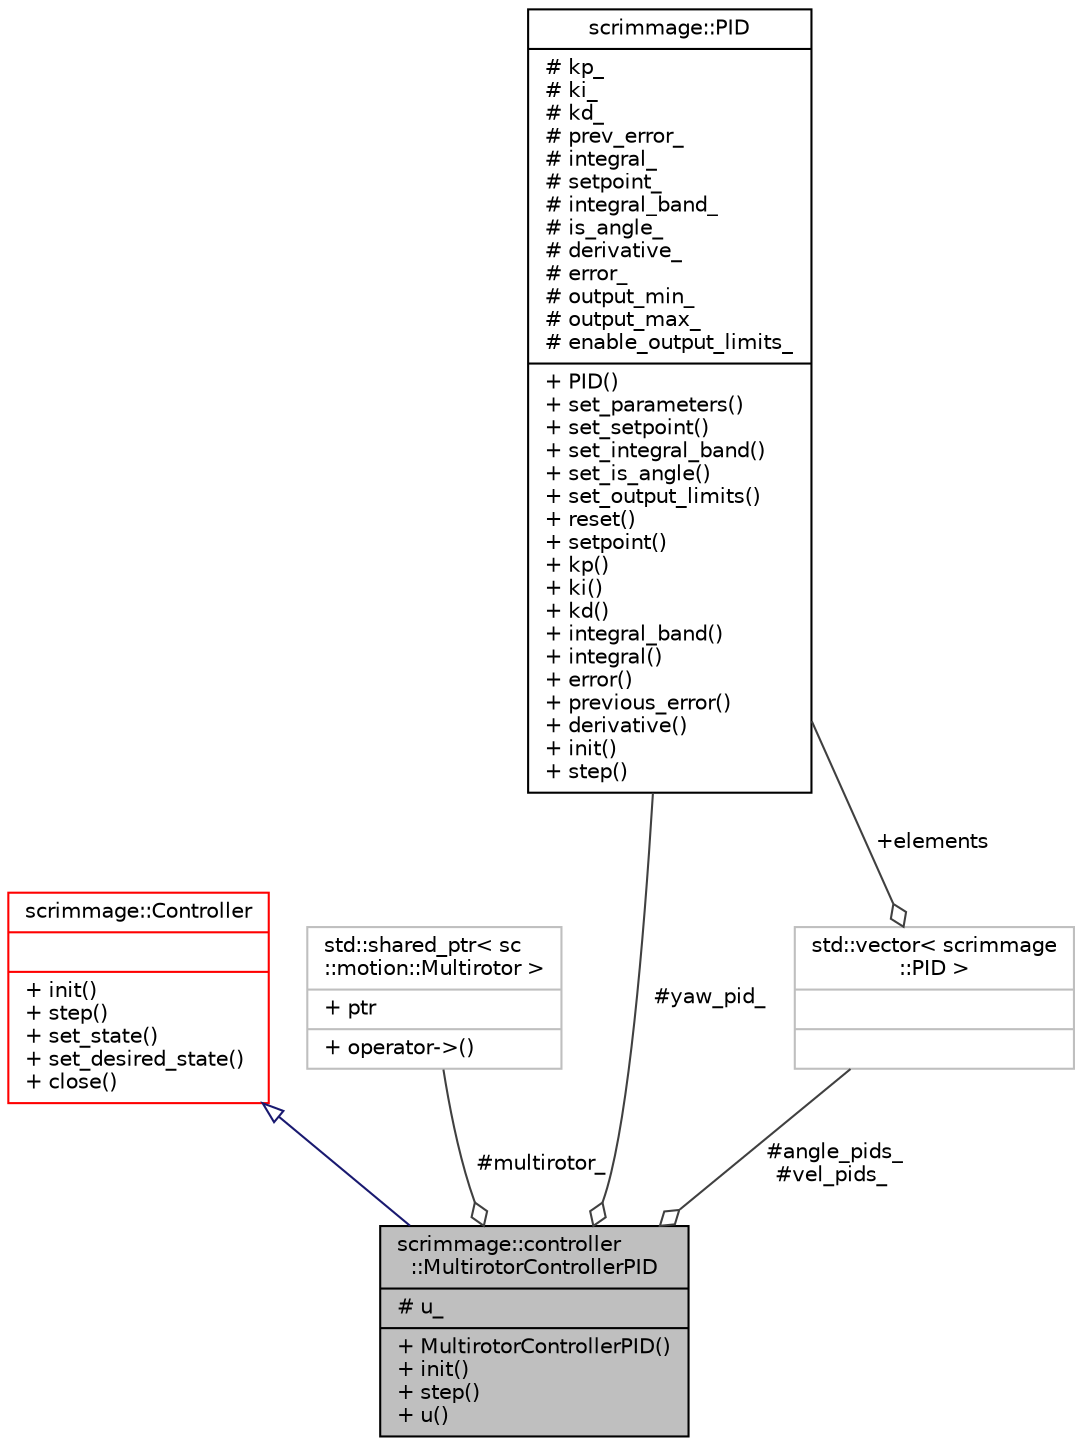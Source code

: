 digraph "scrimmage::controller::MultirotorControllerPID"
{
 // LATEX_PDF_SIZE
  edge [fontname="Helvetica",fontsize="10",labelfontname="Helvetica",labelfontsize="10"];
  node [fontname="Helvetica",fontsize="10",shape=record];
  Node1 [label="{scrimmage::controller\l::MultirotorControllerPID\n|# u_\l|+ MultirotorControllerPID()\l+ init()\l+ step()\l+ u()\l}",height=0.2,width=0.4,color="black", fillcolor="grey75", style="filled", fontcolor="black",tooltip=" "];
  Node2 -> Node1 [dir="back",color="midnightblue",fontsize="10",style="solid",arrowtail="onormal",fontname="Helvetica"];
  Node2 [label="{scrimmage::Controller\n||+ init()\l+ step()\l+ set_state()\l+ set_desired_state()\l+ close()\l}",height=0.2,width=0.4,color="red", fillcolor="white", style="filled",URL="$classscrimmage_1_1Controller.html",tooltip=" "];
  Node93 -> Node1 [color="grey25",fontsize="10",style="solid",label=" #multirotor_" ,arrowhead="odiamond",fontname="Helvetica"];
  Node93 [label="{std::shared_ptr\< sc\l::motion::Multirotor \>\n|+ ptr\l|+ operator-\>()\l}",height=0.2,width=0.4,color="grey75", fillcolor="white", style="filled",tooltip=" "];
  Node94 -> Node1 [color="grey25",fontsize="10",style="solid",label=" #yaw_pid_" ,arrowhead="odiamond",fontname="Helvetica"];
  Node94 [label="{scrimmage::PID\n|# kp_\l# ki_\l# kd_\l# prev_error_\l# integral_\l# setpoint_\l# integral_band_\l# is_angle_\l# derivative_\l# error_\l# output_min_\l# output_max_\l# enable_output_limits_\l|+ PID()\l+ set_parameters()\l+ set_setpoint()\l+ set_integral_band()\l+ set_is_angle()\l+ set_output_limits()\l+ reset()\l+ setpoint()\l+ kp()\l+ ki()\l+ kd()\l+ integral_band()\l+ integral()\l+ error()\l+ previous_error()\l+ derivative()\l+ init()\l+ step()\l}",height=0.2,width=0.4,color="black", fillcolor="white", style="filled",URL="$classscrimmage_1_1PID.html",tooltip=" "];
  Node95 -> Node1 [color="grey25",fontsize="10",style="solid",label=" #angle_pids_\n#vel_pids_" ,arrowhead="odiamond",fontname="Helvetica"];
  Node95 [label="{std::vector\< scrimmage\l::PID \>\n||}",height=0.2,width=0.4,color="grey75", fillcolor="white", style="filled",tooltip=" "];
  Node94 -> Node95 [color="grey25",fontsize="10",style="solid",label=" +elements" ,arrowhead="odiamond",fontname="Helvetica"];
}
